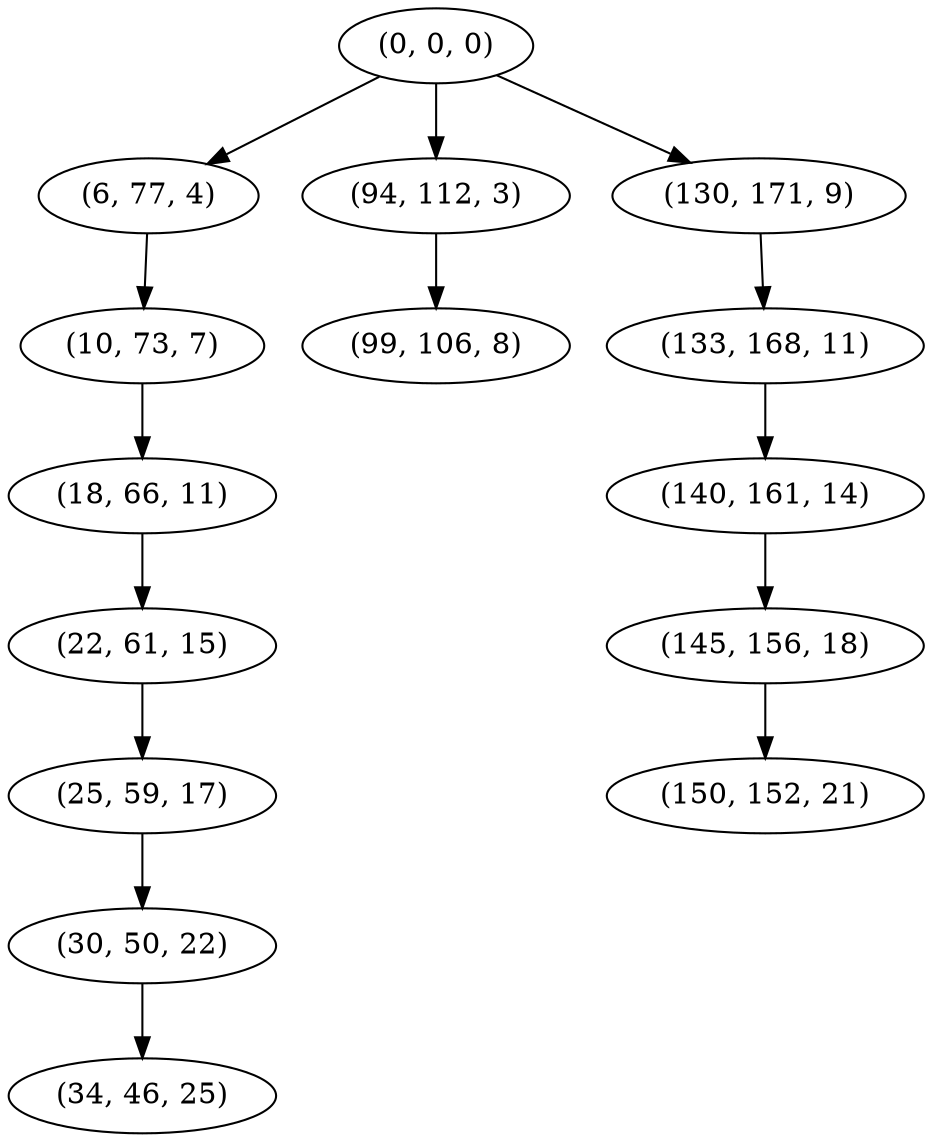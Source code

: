 digraph tree {
    "(0, 0, 0)";
    "(6, 77, 4)";
    "(10, 73, 7)";
    "(18, 66, 11)";
    "(22, 61, 15)";
    "(25, 59, 17)";
    "(30, 50, 22)";
    "(34, 46, 25)";
    "(94, 112, 3)";
    "(99, 106, 8)";
    "(130, 171, 9)";
    "(133, 168, 11)";
    "(140, 161, 14)";
    "(145, 156, 18)";
    "(150, 152, 21)";
    "(0, 0, 0)" -> "(6, 77, 4)";
    "(0, 0, 0)" -> "(94, 112, 3)";
    "(0, 0, 0)" -> "(130, 171, 9)";
    "(6, 77, 4)" -> "(10, 73, 7)";
    "(10, 73, 7)" -> "(18, 66, 11)";
    "(18, 66, 11)" -> "(22, 61, 15)";
    "(22, 61, 15)" -> "(25, 59, 17)";
    "(25, 59, 17)" -> "(30, 50, 22)";
    "(30, 50, 22)" -> "(34, 46, 25)";
    "(94, 112, 3)" -> "(99, 106, 8)";
    "(130, 171, 9)" -> "(133, 168, 11)";
    "(133, 168, 11)" -> "(140, 161, 14)";
    "(140, 161, 14)" -> "(145, 156, 18)";
    "(145, 156, 18)" -> "(150, 152, 21)";
}
